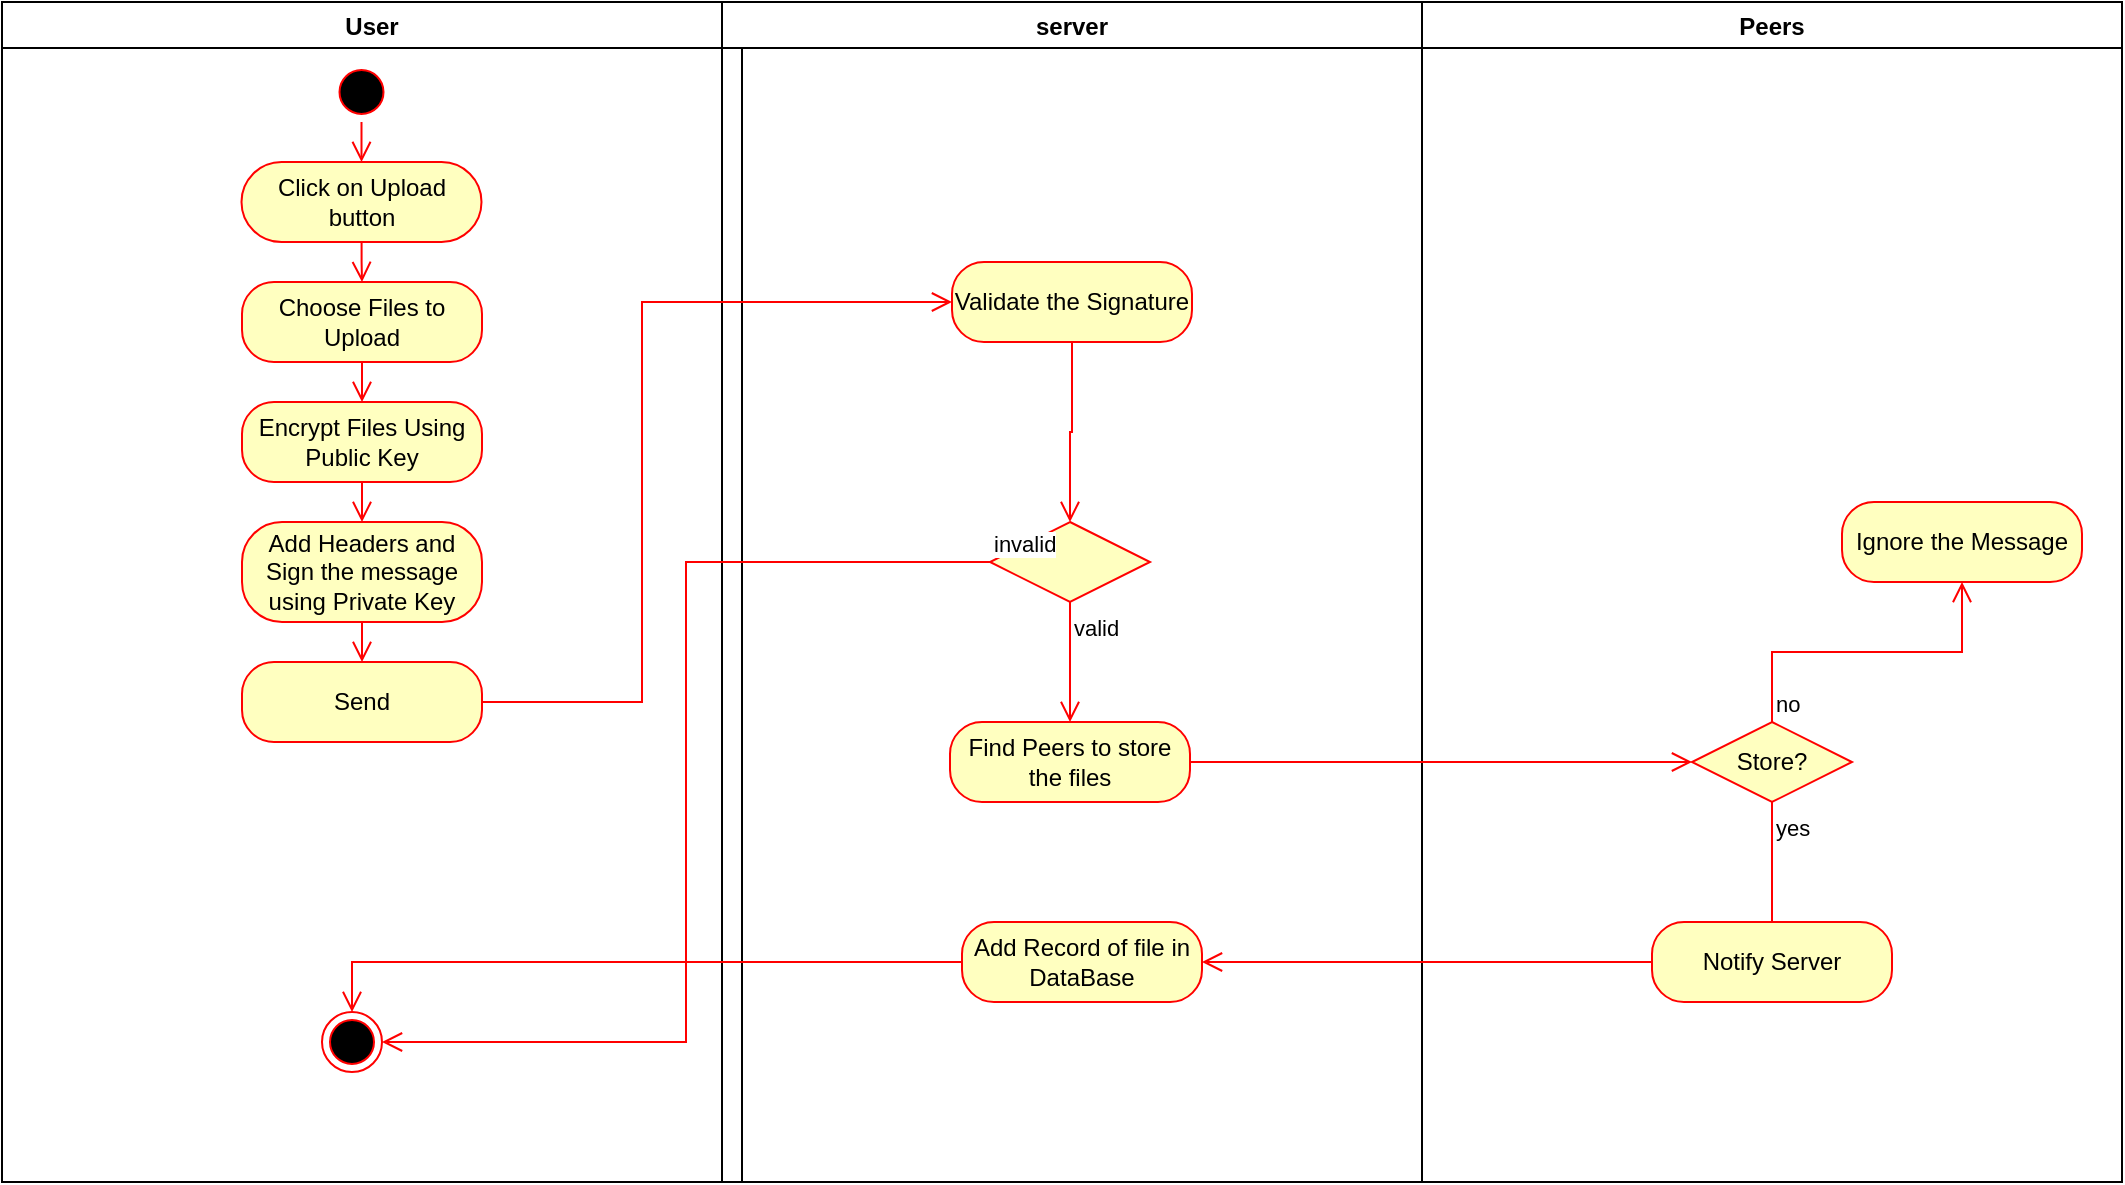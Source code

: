 <mxfile version="26.0.7">
  <diagram name="Page-1" id="07BJfIOwxcd8b2XxtR4V">
    <mxGraphModel dx="1363" dy="790" grid="1" gridSize="10" guides="1" tooltips="1" connect="1" arrows="1" fold="1" page="1" pageScale="1" pageWidth="850" pageHeight="1100" math="0" shadow="0">
      <root>
        <mxCell id="0" />
        <mxCell id="1" parent="0" />
        <mxCell id="fENP8VsuC2PlZzltig1S-1" value="User" style="swimlane;" vertex="1" parent="1">
          <mxGeometry x="190" y="40" width="370" height="590" as="geometry" />
        </mxCell>
        <mxCell id="fENP8VsuC2PlZzltig1S-2" value="" style="ellipse;html=1;shape=startState;fillColor=#000000;strokeColor=#ff0000;" vertex="1" parent="fENP8VsuC2PlZzltig1S-1">
          <mxGeometry x="164.75" y="30" width="30" height="30" as="geometry" />
        </mxCell>
        <mxCell id="fENP8VsuC2PlZzltig1S-3" value="" style="edgeStyle=orthogonalEdgeStyle;html=1;verticalAlign=bottom;endArrow=open;endSize=8;strokeColor=#ff0000;rounded=0;entryX=0.5;entryY=0;entryDx=0;entryDy=0;" edge="1" parent="fENP8VsuC2PlZzltig1S-1" source="fENP8VsuC2PlZzltig1S-2" target="fENP8VsuC2PlZzltig1S-4">
          <mxGeometry relative="1" as="geometry">
            <mxPoint x="179.75" y="130" as="targetPoint" />
          </mxGeometry>
        </mxCell>
        <mxCell id="fENP8VsuC2PlZzltig1S-4" value="Click on Upload button" style="rounded=1;whiteSpace=wrap;html=1;arcSize=50;fontColor=#000000;fillColor=#ffffc0;strokeColor=#ff0000;" vertex="1" parent="fENP8VsuC2PlZzltig1S-1">
          <mxGeometry x="119.75" y="80" width="120" height="40" as="geometry" />
        </mxCell>
        <mxCell id="fENP8VsuC2PlZzltig1S-5" value="" style="edgeStyle=orthogonalEdgeStyle;html=1;verticalAlign=bottom;endArrow=open;endSize=8;strokeColor=#ff0000;rounded=0;entryX=0.5;entryY=0;entryDx=0;entryDy=0;" edge="1" parent="fENP8VsuC2PlZzltig1S-1" source="fENP8VsuC2PlZzltig1S-4" target="fENP8VsuC2PlZzltig1S-6">
          <mxGeometry relative="1" as="geometry">
            <mxPoint x="179.75" y="260" as="targetPoint" />
            <Array as="points" />
          </mxGeometry>
        </mxCell>
        <mxCell id="fENP8VsuC2PlZzltig1S-6" value="Choose Files to Upload" style="rounded=1;whiteSpace=wrap;html=1;arcSize=40;fontColor=#000000;fillColor=#ffffc0;strokeColor=#ff0000;" vertex="1" parent="fENP8VsuC2PlZzltig1S-1">
          <mxGeometry x="120" y="140" width="120" height="40" as="geometry" />
        </mxCell>
        <mxCell id="fENP8VsuC2PlZzltig1S-7" value="" style="edgeStyle=orthogonalEdgeStyle;html=1;verticalAlign=bottom;endArrow=open;endSize=8;strokeColor=#ff0000;rounded=0;entryX=0.5;entryY=0;entryDx=0;entryDy=0;" edge="1" parent="fENP8VsuC2PlZzltig1S-1" source="fENP8VsuC2PlZzltig1S-6" target="fENP8VsuC2PlZzltig1S-25">
          <mxGeometry relative="1" as="geometry">
            <mxPoint x="180" y="260" as="targetPoint" />
            <Array as="points" />
          </mxGeometry>
        </mxCell>
        <mxCell id="fENP8VsuC2PlZzltig1S-8" value="Add Headers and Sign the message using Private Key" style="rounded=1;whiteSpace=wrap;html=1;arcSize=40;fontColor=#000000;fillColor=#ffffc0;strokeColor=#ff0000;" vertex="1" parent="fENP8VsuC2PlZzltig1S-1">
          <mxGeometry x="120" y="260" width="120" height="50" as="geometry" />
        </mxCell>
        <mxCell id="fENP8VsuC2PlZzltig1S-9" value="" style="ellipse;html=1;shape=endState;fillColor=#000000;strokeColor=#ff0000;" vertex="1" parent="fENP8VsuC2PlZzltig1S-1">
          <mxGeometry x="160" y="505" width="30" height="30" as="geometry" />
        </mxCell>
        <mxCell id="fENP8VsuC2PlZzltig1S-25" value="Encrypt Files Using Public Key" style="rounded=1;whiteSpace=wrap;html=1;arcSize=40;fontColor=#000000;fillColor=#ffffc0;strokeColor=#ff0000;" vertex="1" parent="fENP8VsuC2PlZzltig1S-1">
          <mxGeometry x="120" y="200" width="120" height="40" as="geometry" />
        </mxCell>
        <mxCell id="fENP8VsuC2PlZzltig1S-26" value="" style="edgeStyle=orthogonalEdgeStyle;html=1;verticalAlign=bottom;endArrow=open;endSize=8;strokeColor=#ff0000;rounded=0;entryX=0.5;entryY=0;entryDx=0;entryDy=0;" edge="1" source="fENP8VsuC2PlZzltig1S-25" parent="fENP8VsuC2PlZzltig1S-1" target="fENP8VsuC2PlZzltig1S-8">
          <mxGeometry relative="1" as="geometry">
            <mxPoint x="-20" y="300" as="targetPoint" />
          </mxGeometry>
        </mxCell>
        <mxCell id="fENP8VsuC2PlZzltig1S-27" value="Send" style="rounded=1;whiteSpace=wrap;html=1;arcSize=40;fontColor=#000000;fillColor=#ffffc0;strokeColor=#ff0000;" vertex="1" parent="fENP8VsuC2PlZzltig1S-1">
          <mxGeometry x="120" y="330" width="120" height="40" as="geometry" />
        </mxCell>
        <mxCell id="fENP8VsuC2PlZzltig1S-21" value="" style="edgeStyle=orthogonalEdgeStyle;html=1;verticalAlign=bottom;endArrow=open;endSize=8;strokeColor=#ff0000;rounded=0;exitX=0.5;exitY=1;exitDx=0;exitDy=0;entryX=0.5;entryY=0;entryDx=0;entryDy=0;" edge="1" parent="fENP8VsuC2PlZzltig1S-1" source="fENP8VsuC2PlZzltig1S-8" target="fENP8VsuC2PlZzltig1S-27">
          <mxGeometry relative="1" as="geometry">
            <mxPoint x="180" y="510" as="targetPoint" />
            <mxPoint x="240" y="380" as="sourcePoint" />
          </mxGeometry>
        </mxCell>
        <mxCell id="fENP8VsuC2PlZzltig1S-10" value="server" style="swimlane;" vertex="1" parent="1">
          <mxGeometry x="550" y="40" width="350" height="590" as="geometry" />
        </mxCell>
        <mxCell id="fENP8VsuC2PlZzltig1S-11" value="Validate the Signature" style="rounded=1;whiteSpace=wrap;html=1;arcSize=40;fontColor=#000000;fillColor=#ffffc0;strokeColor=#ff0000;" vertex="1" parent="fENP8VsuC2PlZzltig1S-10">
          <mxGeometry x="115" y="130" width="120" height="40" as="geometry" />
        </mxCell>
        <mxCell id="fENP8VsuC2PlZzltig1S-12" value="" style="edgeStyle=orthogonalEdgeStyle;html=1;verticalAlign=bottom;endArrow=open;endSize=8;strokeColor=#ff0000;rounded=0;entryX=0.5;entryY=0;entryDx=0;entryDy=0;" edge="1" parent="fENP8VsuC2PlZzltig1S-10" source="fENP8VsuC2PlZzltig1S-11" target="fENP8VsuC2PlZzltig1S-35">
          <mxGeometry relative="1" as="geometry">
            <mxPoint x="175" y="250" as="targetPoint" />
          </mxGeometry>
        </mxCell>
        <mxCell id="fENP8VsuC2PlZzltig1S-13" value="Find Peers to store the files" style="rounded=1;whiteSpace=wrap;html=1;arcSize=40;fontColor=#000000;fillColor=#ffffc0;strokeColor=#ff0000;" vertex="1" parent="fENP8VsuC2PlZzltig1S-10">
          <mxGeometry x="114" y="360" width="120" height="40" as="geometry" />
        </mxCell>
        <mxCell id="fENP8VsuC2PlZzltig1S-14" value="Add Record of file in DataBase" style="rounded=1;whiteSpace=wrap;html=1;arcSize=40;fontColor=#000000;fillColor=#ffffc0;strokeColor=#ff0000;" vertex="1" parent="fENP8VsuC2PlZzltig1S-10">
          <mxGeometry x="120" y="460" width="120" height="40" as="geometry" />
        </mxCell>
        <mxCell id="fENP8VsuC2PlZzltig1S-35" value="" style="rhombus;whiteSpace=wrap;html=1;fontColor=#000000;fillColor=#ffffc0;strokeColor=#ff0000;" vertex="1" parent="fENP8VsuC2PlZzltig1S-10">
          <mxGeometry x="134" y="260" width="80" height="40" as="geometry" />
        </mxCell>
        <mxCell id="fENP8VsuC2PlZzltig1S-37" value="&lt;div&gt;valid&lt;/div&gt;" style="edgeStyle=orthogonalEdgeStyle;html=1;align=left;verticalAlign=top;endArrow=open;endSize=8;strokeColor=#ff0000;rounded=0;entryX=0.5;entryY=0;entryDx=0;entryDy=0;" edge="1" source="fENP8VsuC2PlZzltig1S-35" parent="fENP8VsuC2PlZzltig1S-10" target="fENP8VsuC2PlZzltig1S-13">
          <mxGeometry x="-1" relative="1" as="geometry">
            <mxPoint x="174" y="360" as="targetPoint" />
          </mxGeometry>
        </mxCell>
        <mxCell id="fENP8VsuC2PlZzltig1S-15" value="Peers" style="swimlane;" vertex="1" parent="1">
          <mxGeometry x="900" y="40" width="350" height="590" as="geometry" />
        </mxCell>
        <mxCell id="fENP8VsuC2PlZzltig1S-16" value="Store?" style="rhombus;whiteSpace=wrap;html=1;fontColor=#000000;fillColor=#ffffc0;strokeColor=#ff0000;" vertex="1" parent="fENP8VsuC2PlZzltig1S-15">
          <mxGeometry x="135" y="360" width="80" height="40" as="geometry" />
        </mxCell>
        <mxCell id="fENP8VsuC2PlZzltig1S-17" value="no" style="edgeStyle=orthogonalEdgeStyle;html=1;align=left;verticalAlign=bottom;endArrow=open;endSize=8;strokeColor=#ff0000;rounded=0;entryX=0.5;entryY=1;entryDx=0;entryDy=0;" edge="1" parent="fENP8VsuC2PlZzltig1S-15" source="fENP8VsuC2PlZzltig1S-16" target="fENP8VsuC2PlZzltig1S-20">
          <mxGeometry x="-1" relative="1" as="geometry">
            <mxPoint x="270" y="310" as="targetPoint" />
          </mxGeometry>
        </mxCell>
        <mxCell id="fENP8VsuC2PlZzltig1S-18" value="yes" style="edgeStyle=orthogonalEdgeStyle;html=1;align=left;verticalAlign=top;endArrow=open;endSize=8;strokeColor=#ff0000;rounded=0;" edge="1" parent="fENP8VsuC2PlZzltig1S-15" source="fENP8VsuC2PlZzltig1S-16">
          <mxGeometry x="-1" relative="1" as="geometry">
            <mxPoint x="175" y="470" as="targetPoint" />
          </mxGeometry>
        </mxCell>
        <mxCell id="fENP8VsuC2PlZzltig1S-19" value="Notify Server" style="rounded=1;whiteSpace=wrap;html=1;arcSize=40;fontColor=#000000;fillColor=#ffffc0;strokeColor=#ff0000;" vertex="1" parent="fENP8VsuC2PlZzltig1S-15">
          <mxGeometry x="115" y="460" width="120" height="40" as="geometry" />
        </mxCell>
        <mxCell id="fENP8VsuC2PlZzltig1S-20" value="Ignore the Message" style="rounded=1;whiteSpace=wrap;html=1;arcSize=40;fontColor=#000000;fillColor=#ffffc0;strokeColor=#ff0000;" vertex="1" parent="fENP8VsuC2PlZzltig1S-15">
          <mxGeometry x="210" y="250" width="120" height="40" as="geometry" />
        </mxCell>
        <mxCell id="fENP8VsuC2PlZzltig1S-22" value="" style="edgeStyle=orthogonalEdgeStyle;html=1;verticalAlign=bottom;endArrow=open;endSize=8;strokeColor=#ff0000;rounded=0;entryX=0;entryY=0.5;entryDx=0;entryDy=0;" edge="1" parent="1" source="fENP8VsuC2PlZzltig1S-13" target="fENP8VsuC2PlZzltig1S-16">
          <mxGeometry relative="1" as="geometry">
            <mxPoint x="1030" y="440" as="targetPoint" />
          </mxGeometry>
        </mxCell>
        <mxCell id="fENP8VsuC2PlZzltig1S-23" value="" style="edgeStyle=orthogonalEdgeStyle;html=1;verticalAlign=bottom;endArrow=open;endSize=8;strokeColor=#ff0000;rounded=0;" edge="1" parent="1" source="fENP8VsuC2PlZzltig1S-19">
          <mxGeometry relative="1" as="geometry">
            <mxPoint x="790" y="520" as="targetPoint" />
          </mxGeometry>
        </mxCell>
        <mxCell id="fENP8VsuC2PlZzltig1S-24" value="" style="edgeStyle=orthogonalEdgeStyle;html=1;verticalAlign=bottom;endArrow=open;endSize=8;strokeColor=#ff0000;rounded=0;entryX=0.5;entryY=0;entryDx=0;entryDy=0;" edge="1" parent="1" source="fENP8VsuC2PlZzltig1S-14" target="fENP8VsuC2PlZzltig1S-9">
          <mxGeometry relative="1" as="geometry">
            <mxPoint x="730" y="570" as="targetPoint" />
          </mxGeometry>
        </mxCell>
        <mxCell id="fENP8VsuC2PlZzltig1S-28" value="" style="edgeStyle=orthogonalEdgeStyle;html=1;verticalAlign=bottom;endArrow=open;endSize=8;strokeColor=#ff0000;rounded=0;entryX=0;entryY=0.5;entryDx=0;entryDy=0;" edge="1" source="fENP8VsuC2PlZzltig1S-27" parent="1" target="fENP8VsuC2PlZzltig1S-11">
          <mxGeometry relative="1" as="geometry">
            <mxPoint x="380" y="470" as="targetPoint" />
            <Array as="points">
              <mxPoint x="510" y="390" />
              <mxPoint x="510" y="190" />
            </Array>
          </mxGeometry>
        </mxCell>
        <mxCell id="fENP8VsuC2PlZzltig1S-36" value="invalid" style="edgeStyle=orthogonalEdgeStyle;html=1;align=left;verticalAlign=bottom;endArrow=open;endSize=8;strokeColor=#ff0000;rounded=0;exitX=0;exitY=0.5;exitDx=0;exitDy=0;entryX=1;entryY=0.5;entryDx=0;entryDy=0;" edge="1" source="fENP8VsuC2PlZzltig1S-35" parent="1" target="fENP8VsuC2PlZzltig1S-9">
          <mxGeometry x="-1" relative="1" as="geometry">
            <mxPoint x="590" y="570" as="targetPoint" />
          </mxGeometry>
        </mxCell>
      </root>
    </mxGraphModel>
  </diagram>
</mxfile>
